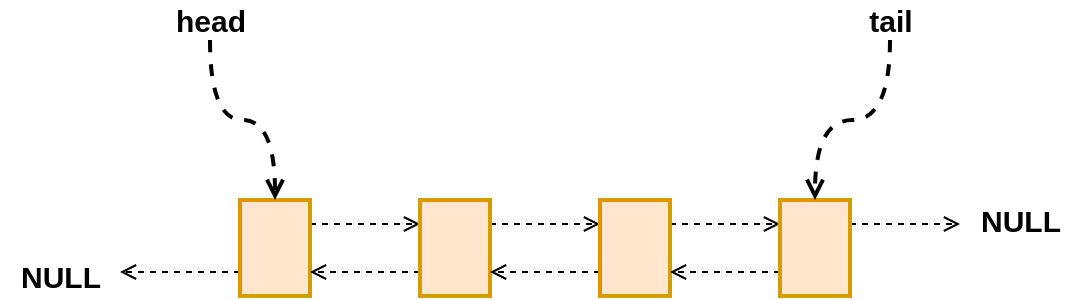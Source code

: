 <mxfile version="15.4.0" type="device" pages="2"><diagram id="C5RBs43oDa-KdzZeNtuy" name="overview"><mxGraphModel dx="1086" dy="966" grid="1" gridSize="10" guides="1" tooltips="1" connect="1" arrows="1" fold="1" page="1" pageScale="1" pageWidth="827" pageHeight="1169" math="0" shadow="0"><root><mxCell id="WIyWlLk6GJQsqaUBKTNV-0"/><mxCell id="WIyWlLk6GJQsqaUBKTNV-1" parent="WIyWlLk6GJQsqaUBKTNV-0"/><mxCell id="glj4OyiQvQRu-Ln0NtDo-6" style="edgeStyle=orthogonalEdgeStyle;rounded=0;orthogonalLoop=1;jettySize=auto;html=1;exitX=1;exitY=0.25;exitDx=0;exitDy=0;entryX=0;entryY=0.25;entryDx=0;entryDy=0;endArrow=open;endFill=0;dashed=1;" edge="1" parent="WIyWlLk6GJQsqaUBKTNV-1" source="glj4OyiQvQRu-Ln0NtDo-0" target="glj4OyiQvQRu-Ln0NtDo-2"><mxGeometry relative="1" as="geometry"/></mxCell><mxCell id="glj4OyiQvQRu-Ln0NtDo-14" style="edgeStyle=orthogonalEdgeStyle;rounded=0;orthogonalLoop=1;jettySize=auto;html=1;exitX=0;exitY=0.75;exitDx=0;exitDy=0;dashed=1;endArrow=open;endFill=0;" edge="1" parent="WIyWlLk6GJQsqaUBKTNV-1" source="glj4OyiQvQRu-Ln0NtDo-0"><mxGeometry relative="1" as="geometry"><mxPoint x="150" y="386" as="targetPoint"/></mxGeometry></mxCell><mxCell id="glj4OyiQvQRu-Ln0NtDo-0" value="" style="rounded=0;whiteSpace=wrap;html=1;strokeWidth=2;fillColor=#ffe6cc;strokeColor=#d79b00;" vertex="1" parent="WIyWlLk6GJQsqaUBKTNV-1"><mxGeometry x="210" y="350" width="35" height="48" as="geometry"/></mxCell><mxCell id="glj4OyiQvQRu-Ln0NtDo-1" value="" style="rounded=0;whiteSpace=wrap;html=1;strokeWidth=2;" vertex="1" parent="WIyWlLk6GJQsqaUBKTNV-1"><mxGeometry x="300" y="350" width="35" height="48" as="geometry"/></mxCell><mxCell id="glj4OyiQvQRu-Ln0NtDo-7" style="edgeStyle=orthogonalEdgeStyle;rounded=0;orthogonalLoop=1;jettySize=auto;html=1;exitX=1;exitY=0.25;exitDx=0;exitDy=0;entryX=0;entryY=0.25;entryDx=0;entryDy=0;dashed=1;endArrow=open;endFill=0;" edge="1" parent="WIyWlLk6GJQsqaUBKTNV-1" source="glj4OyiQvQRu-Ln0NtDo-2" target="glj4OyiQvQRu-Ln0NtDo-3"><mxGeometry relative="1" as="geometry"/></mxCell><mxCell id="glj4OyiQvQRu-Ln0NtDo-12" style="edgeStyle=orthogonalEdgeStyle;rounded=0;orthogonalLoop=1;jettySize=auto;html=1;exitX=0;exitY=0.75;exitDx=0;exitDy=0;entryX=1;entryY=0.75;entryDx=0;entryDy=0;dashed=1;endArrow=open;endFill=0;" edge="1" parent="WIyWlLk6GJQsqaUBKTNV-1" source="glj4OyiQvQRu-Ln0NtDo-2" target="glj4OyiQvQRu-Ln0NtDo-0"><mxGeometry relative="1" as="geometry"/></mxCell><mxCell id="glj4OyiQvQRu-Ln0NtDo-2" value="" style="rounded=0;whiteSpace=wrap;html=1;strokeWidth=2;fillColor=#ffe6cc;strokeColor=#d79b00;" vertex="1" parent="WIyWlLk6GJQsqaUBKTNV-1"><mxGeometry x="300" y="350" width="35" height="48" as="geometry"/></mxCell><mxCell id="glj4OyiQvQRu-Ln0NtDo-8" style="edgeStyle=orthogonalEdgeStyle;rounded=0;orthogonalLoop=1;jettySize=auto;html=1;exitX=1;exitY=0.25;exitDx=0;exitDy=0;entryX=0;entryY=0.25;entryDx=0;entryDy=0;dashed=1;endArrow=open;endFill=0;" edge="1" parent="WIyWlLk6GJQsqaUBKTNV-1" source="glj4OyiQvQRu-Ln0NtDo-3" target="glj4OyiQvQRu-Ln0NtDo-5"><mxGeometry relative="1" as="geometry"/></mxCell><mxCell id="glj4OyiQvQRu-Ln0NtDo-11" style="edgeStyle=orthogonalEdgeStyle;rounded=0;orthogonalLoop=1;jettySize=auto;html=1;exitX=0;exitY=0.75;exitDx=0;exitDy=0;entryX=1;entryY=0.75;entryDx=0;entryDy=0;dashed=1;endArrow=open;endFill=0;" edge="1" parent="WIyWlLk6GJQsqaUBKTNV-1" source="glj4OyiQvQRu-Ln0NtDo-3" target="glj4OyiQvQRu-Ln0NtDo-2"><mxGeometry relative="1" as="geometry"/></mxCell><mxCell id="glj4OyiQvQRu-Ln0NtDo-3" value="" style="rounded=0;whiteSpace=wrap;html=1;strokeWidth=2;fillColor=#ffe6cc;strokeColor=#d79b00;" vertex="1" parent="WIyWlLk6GJQsqaUBKTNV-1"><mxGeometry x="390" y="350" width="35" height="48" as="geometry"/></mxCell><mxCell id="glj4OyiQvQRu-Ln0NtDo-9" style="edgeStyle=orthogonalEdgeStyle;rounded=0;orthogonalLoop=1;jettySize=auto;html=1;exitX=1;exitY=0.25;exitDx=0;exitDy=0;dashed=1;endArrow=open;endFill=0;" edge="1" parent="WIyWlLk6GJQsqaUBKTNV-1" source="glj4OyiQvQRu-Ln0NtDo-5"><mxGeometry relative="1" as="geometry"><mxPoint x="570" y="362" as="targetPoint"/></mxGeometry></mxCell><mxCell id="glj4OyiQvQRu-Ln0NtDo-10" style="edgeStyle=orthogonalEdgeStyle;rounded=0;orthogonalLoop=1;jettySize=auto;html=1;exitX=0;exitY=0.75;exitDx=0;exitDy=0;entryX=1;entryY=0.75;entryDx=0;entryDy=0;dashed=1;endArrow=open;endFill=0;" edge="1" parent="WIyWlLk6GJQsqaUBKTNV-1" source="glj4OyiQvQRu-Ln0NtDo-5" target="glj4OyiQvQRu-Ln0NtDo-3"><mxGeometry relative="1" as="geometry"/></mxCell><mxCell id="glj4OyiQvQRu-Ln0NtDo-5" value="" style="rounded=0;whiteSpace=wrap;html=1;strokeWidth=2;fillColor=#ffe6cc;strokeColor=#d79b00;" vertex="1" parent="WIyWlLk6GJQsqaUBKTNV-1"><mxGeometry x="480" y="350" width="35" height="48" as="geometry"/></mxCell><mxCell id="glj4OyiQvQRu-Ln0NtDo-16" value="" style="edgeStyle=orthogonalEdgeStyle;rounded=0;orthogonalLoop=1;jettySize=auto;html=1;dashed=1;fontSize=15;endArrow=open;endFill=0;curved=1;strokeWidth=2;" edge="1" parent="WIyWlLk6GJQsqaUBKTNV-1" source="glj4OyiQvQRu-Ln0NtDo-15" target="glj4OyiQvQRu-Ln0NtDo-0"><mxGeometry relative="1" as="geometry"/></mxCell><mxCell id="glj4OyiQvQRu-Ln0NtDo-15" value="head" style="text;html=1;align=center;verticalAlign=middle;resizable=0;points=[];autosize=1;strokeColor=none;fillColor=none;fontStyle=1;fontSize=15;" vertex="1" parent="WIyWlLk6GJQsqaUBKTNV-1"><mxGeometry x="170" y="250" width="50" height="20" as="geometry"/></mxCell><mxCell id="glj4OyiQvQRu-Ln0NtDo-18" value="" style="edgeStyle=orthogonalEdgeStyle;curved=1;rounded=0;orthogonalLoop=1;jettySize=auto;html=1;dashed=1;fontSize=15;endArrow=open;endFill=0;strokeWidth=2;" edge="1" parent="WIyWlLk6GJQsqaUBKTNV-1" source="glj4OyiQvQRu-Ln0NtDo-17" target="glj4OyiQvQRu-Ln0NtDo-5"><mxGeometry relative="1" as="geometry"/></mxCell><mxCell id="glj4OyiQvQRu-Ln0NtDo-17" value="tail" style="text;html=1;align=center;verticalAlign=middle;resizable=0;points=[];autosize=1;strokeColor=none;fillColor=none;fontSize=15;fontStyle=1" vertex="1" parent="WIyWlLk6GJQsqaUBKTNV-1"><mxGeometry x="515" y="250" width="40" height="20" as="geometry"/></mxCell><mxCell id="glj4OyiQvQRu-Ln0NtDo-19" value="NULL" style="text;html=1;align=center;verticalAlign=middle;resizable=0;points=[];autosize=1;strokeColor=none;fillColor=none;fontSize=15;fontStyle=1" vertex="1" parent="WIyWlLk6GJQsqaUBKTNV-1"><mxGeometry x="90" y="378" width="60" height="20" as="geometry"/></mxCell><mxCell id="glj4OyiQvQRu-Ln0NtDo-20" value="NULL" style="text;html=1;align=center;verticalAlign=middle;resizable=0;points=[];autosize=1;strokeColor=none;fillColor=none;fontSize=15;fontStyle=1" vertex="1" parent="WIyWlLk6GJQsqaUBKTNV-1"><mxGeometry x="570" y="350" width="60" height="20" as="geometry"/></mxCell></root></mxGraphModel></diagram><diagram id="oXQ2PVSYPn-IzBHwrWJd" name="iter"><mxGraphModel dx="1086" dy="966" grid="1" gridSize="10" guides="1" tooltips="1" connect="1" arrows="1" fold="1" page="1" pageScale="1" pageWidth="827" pageHeight="1169" math="0" shadow="0"><root><mxCell id="T2RTCrSq5alPr8ei0nzT-0"/><mxCell id="T2RTCrSq5alPr8ei0nzT-1" parent="T2RTCrSq5alPr8ei0nzT-0"/><mxCell id="fh2u45l6T_eZ4iK5Y9G9-0" style="edgeStyle=orthogonalEdgeStyle;rounded=0;orthogonalLoop=1;jettySize=auto;html=1;exitX=1;exitY=0.25;exitDx=0;exitDy=0;entryX=0;entryY=0.25;entryDx=0;entryDy=0;endArrow=open;endFill=0;dashed=1;" edge="1" parent="T2RTCrSq5alPr8ei0nzT-1" source="fh2u45l6T_eZ4iK5Y9G9-2" target="fh2u45l6T_eZ4iK5Y9G9-6"><mxGeometry relative="1" as="geometry"/></mxCell><mxCell id="fh2u45l6T_eZ4iK5Y9G9-1" style="edgeStyle=orthogonalEdgeStyle;rounded=0;orthogonalLoop=1;jettySize=auto;html=1;exitX=0;exitY=0.75;exitDx=0;exitDy=0;dashed=1;endArrow=open;endFill=0;" edge="1" parent="T2RTCrSq5alPr8ei0nzT-1" source="fh2u45l6T_eZ4iK5Y9G9-2"><mxGeometry relative="1" as="geometry"><mxPoint x="180" y="326" as="targetPoint"/></mxGeometry></mxCell><mxCell id="fh2u45l6T_eZ4iK5Y9G9-2" value="" style="rounded=0;whiteSpace=wrap;html=1;strokeWidth=2;fillColor=#ffe6cc;strokeColor=#d79b00;" vertex="1" parent="T2RTCrSq5alPr8ei0nzT-1"><mxGeometry x="240" y="290" width="35" height="48" as="geometry"/></mxCell><mxCell id="fh2u45l6T_eZ4iK5Y9G9-3" value="" style="rounded=0;whiteSpace=wrap;html=1;strokeWidth=2;" vertex="1" parent="T2RTCrSq5alPr8ei0nzT-1"><mxGeometry x="330" y="290" width="35" height="48" as="geometry"/></mxCell><mxCell id="fh2u45l6T_eZ4iK5Y9G9-4" style="edgeStyle=orthogonalEdgeStyle;rounded=0;orthogonalLoop=1;jettySize=auto;html=1;exitX=1;exitY=0.25;exitDx=0;exitDy=0;entryX=0;entryY=0.25;entryDx=0;entryDy=0;dashed=1;endArrow=open;endFill=0;" edge="1" parent="T2RTCrSq5alPr8ei0nzT-1" source="fh2u45l6T_eZ4iK5Y9G9-6" target="fh2u45l6T_eZ4iK5Y9G9-9"><mxGeometry relative="1" as="geometry"/></mxCell><mxCell id="fh2u45l6T_eZ4iK5Y9G9-5" style="edgeStyle=orthogonalEdgeStyle;rounded=0;orthogonalLoop=1;jettySize=auto;html=1;exitX=0;exitY=0.75;exitDx=0;exitDy=0;entryX=1;entryY=0.75;entryDx=0;entryDy=0;dashed=1;endArrow=open;endFill=0;" edge="1" parent="T2RTCrSq5alPr8ei0nzT-1" source="fh2u45l6T_eZ4iK5Y9G9-6" target="fh2u45l6T_eZ4iK5Y9G9-2"><mxGeometry relative="1" as="geometry"/></mxCell><mxCell id="fh2u45l6T_eZ4iK5Y9G9-6" value="" style="rounded=0;whiteSpace=wrap;html=1;strokeWidth=2;fillColor=#ffe6cc;strokeColor=#d79b00;" vertex="1" parent="T2RTCrSq5alPr8ei0nzT-1"><mxGeometry x="330" y="290" width="35" height="48" as="geometry"/></mxCell><mxCell id="fh2u45l6T_eZ4iK5Y9G9-7" style="edgeStyle=orthogonalEdgeStyle;rounded=0;orthogonalLoop=1;jettySize=auto;html=1;exitX=1;exitY=0.25;exitDx=0;exitDy=0;entryX=0;entryY=0.25;entryDx=0;entryDy=0;dashed=1;endArrow=open;endFill=0;" edge="1" parent="T2RTCrSq5alPr8ei0nzT-1" source="fh2u45l6T_eZ4iK5Y9G9-9" target="fh2u45l6T_eZ4iK5Y9G9-12"><mxGeometry relative="1" as="geometry"/></mxCell><mxCell id="fh2u45l6T_eZ4iK5Y9G9-8" style="edgeStyle=orthogonalEdgeStyle;rounded=0;orthogonalLoop=1;jettySize=auto;html=1;exitX=0;exitY=0.75;exitDx=0;exitDy=0;entryX=1;entryY=0.75;entryDx=0;entryDy=0;dashed=1;endArrow=open;endFill=0;" edge="1" parent="T2RTCrSq5alPr8ei0nzT-1" source="fh2u45l6T_eZ4iK5Y9G9-9" target="fh2u45l6T_eZ4iK5Y9G9-6"><mxGeometry relative="1" as="geometry"/></mxCell><mxCell id="fh2u45l6T_eZ4iK5Y9G9-9" value="" style="rounded=0;whiteSpace=wrap;html=1;strokeWidth=2;fillColor=#ffe6cc;strokeColor=#d79b00;" vertex="1" parent="T2RTCrSq5alPr8ei0nzT-1"><mxGeometry x="420" y="290" width="35" height="48" as="geometry"/></mxCell><mxCell id="fh2u45l6T_eZ4iK5Y9G9-10" style="edgeStyle=orthogonalEdgeStyle;rounded=0;orthogonalLoop=1;jettySize=auto;html=1;exitX=1;exitY=0.25;exitDx=0;exitDy=0;dashed=1;endArrow=open;endFill=0;" edge="1" parent="T2RTCrSq5alPr8ei0nzT-1" source="fh2u45l6T_eZ4iK5Y9G9-12"><mxGeometry relative="1" as="geometry"><mxPoint x="600" y="302" as="targetPoint"/></mxGeometry></mxCell><mxCell id="fh2u45l6T_eZ4iK5Y9G9-11" style="edgeStyle=orthogonalEdgeStyle;rounded=0;orthogonalLoop=1;jettySize=auto;html=1;exitX=0;exitY=0.75;exitDx=0;exitDy=0;entryX=1;entryY=0.75;entryDx=0;entryDy=0;dashed=1;endArrow=open;endFill=0;" edge="1" parent="T2RTCrSq5alPr8ei0nzT-1" source="fh2u45l6T_eZ4iK5Y9G9-12" target="fh2u45l6T_eZ4iK5Y9G9-9"><mxGeometry relative="1" as="geometry"/></mxCell><mxCell id="fh2u45l6T_eZ4iK5Y9G9-12" value="" style="rounded=0;whiteSpace=wrap;html=1;strokeWidth=2;fillColor=#ffe6cc;strokeColor=#d79b00;" vertex="1" parent="T2RTCrSq5alPr8ei0nzT-1"><mxGeometry x="510" y="290" width="35" height="48" as="geometry"/></mxCell><mxCell id="fh2u45l6T_eZ4iK5Y9G9-13" value="NULL" style="text;html=1;align=center;verticalAlign=middle;resizable=0;points=[];autosize=1;strokeColor=none;fillColor=none;fontSize=15;fontStyle=1" vertex="1" parent="T2RTCrSq5alPr8ei0nzT-1"><mxGeometry x="120" y="318" width="60" height="20" as="geometry"/></mxCell><mxCell id="fh2u45l6T_eZ4iK5Y9G9-14" value="NULL" style="text;html=1;align=center;verticalAlign=middle;resizable=0;points=[];autosize=1;strokeColor=none;fillColor=none;fontSize=15;fontStyle=1" vertex="1" parent="T2RTCrSq5alPr8ei0nzT-1"><mxGeometry x="600" y="290" width="60" height="20" as="geometry"/></mxCell><mxCell id="fh2u45l6T_eZ4iK5Y9G9-17" value="" style="edgeStyle=orthogonalEdgeStyle;curved=1;rounded=0;orthogonalLoop=1;jettySize=auto;html=1;dashed=1;fontSize=15;endArrow=open;endFill=0;strokeWidth=2;strokeColor=#7EA6E0;" edge="1" parent="T2RTCrSq5alPr8ei0nzT-1" source="fh2u45l6T_eZ4iK5Y9G9-16" target="fh2u45l6T_eZ4iK5Y9G9-2"><mxGeometry relative="1" as="geometry"/></mxCell><mxCell id="fh2u45l6T_eZ4iK5Y9G9-19" value="" style="edgeStyle=orthogonalEdgeStyle;curved=1;rounded=0;orthogonalLoop=1;jettySize=auto;html=1;dashed=1;fontSize=15;endArrow=open;endFill=0;strokeWidth=2;entryX=0.5;entryY=1;entryDx=0;entryDy=0;strokeColor=#EA6B66;" edge="1" parent="T2RTCrSq5alPr8ei0nzT-1" source="fh2u45l6T_eZ4iK5Y9G9-16" target="fh2u45l6T_eZ4iK5Y9G9-6"><mxGeometry relative="1" as="geometry"><mxPoint x="365" y="440" as="targetPoint"/></mxGeometry></mxCell><mxCell id="fh2u45l6T_eZ4iK5Y9G9-16" value="next" style="text;html=1;align=center;verticalAlign=middle;resizable=0;points=[];autosize=1;strokeColor=none;fillColor=none;fontSize=15;fontStyle=1" vertex="1" parent="T2RTCrSq5alPr8ei0nzT-1"><mxGeometry x="232.5" y="430" width="50" height="20" as="geometry"/></mxCell><mxCell id="fh2u45l6T_eZ4iK5Y9G9-22" value="" style="edgeStyle=orthogonalEdgeStyle;curved=1;rounded=0;orthogonalLoop=1;jettySize=auto;html=1;dashed=1;fontSize=15;endArrow=open;endFill=0;strokeWidth=2;" edge="1" parent="T2RTCrSq5alPr8ei0nzT-1"><mxGeometry relative="1" as="geometry"><mxPoint x="220" y="460" as="sourcePoint"/><mxPoint x="310" y="460" as="targetPoint"/></mxGeometry></mxCell><mxCell id="fh2u45l6T_eZ4iK5Y9G9-20" value="AL_START_HEAD" style="text;html=1;align=center;verticalAlign=middle;resizable=0;points=[];autosize=1;strokeColor=none;fillColor=none;fontSize=15;fontStyle=1" vertex="1" parent="T2RTCrSq5alPr8ei0nzT-1"><mxGeometry x="190" y="470" width="140" height="20" as="geometry"/></mxCell><mxCell id="fh2u45l6T_eZ4iK5Y9G9-23" value="" style="edgeStyle=orthogonalEdgeStyle;curved=1;rounded=0;orthogonalLoop=1;jettySize=auto;html=1;dashed=1;fontSize=15;endArrow=none;endFill=0;strokeWidth=2;startArrow=open;startFill=0;" edge="1" parent="T2RTCrSq5alPr8ei0nzT-1"><mxGeometry relative="1" as="geometry"><mxPoint x="487.5" y="460" as="sourcePoint"/><mxPoint x="577.5" y="460" as="targetPoint"/></mxGeometry></mxCell><mxCell id="fh2u45l6T_eZ4iK5Y9G9-24" value="AL_START_TAIL" style="text;html=1;align=center;verticalAlign=middle;resizable=0;points=[];autosize=1;strokeColor=none;fillColor=none;fontSize=15;fontStyle=1" vertex="1" parent="T2RTCrSq5alPr8ei0nzT-1"><mxGeometry x="462.5" y="470" width="130" height="20" as="geometry"/></mxCell><mxCell id="fh2u45l6T_eZ4iK5Y9G9-25" value="" style="rounded=0;whiteSpace=wrap;html=1;strokeWidth=2;fontSize=15;fillColor=none;dashed=1;" vertex="1" parent="T2RTCrSq5alPr8ei0nzT-1"><mxGeometry x="165" y="416" width="200" height="94" as="geometry"/></mxCell><mxCell id="fh2u45l6T_eZ4iK5Y9G9-27" value="" style="edgeStyle=orthogonalEdgeStyle;curved=1;rounded=0;orthogonalLoop=1;jettySize=auto;html=1;dashed=1;fontSize=15;startArrow=none;startFill=0;endArrow=open;endFill=0;strokeColor=#7EA6E0;strokeWidth=2;" edge="1" parent="T2RTCrSq5alPr8ei0nzT-1" source="fh2u45l6T_eZ4iK5Y9G9-26" target="fh2u45l6T_eZ4iK5Y9G9-12"><mxGeometry relative="1" as="geometry"/></mxCell><mxCell id="fh2u45l6T_eZ4iK5Y9G9-29" value="" style="edgeStyle=orthogonalEdgeStyle;curved=1;rounded=0;orthogonalLoop=1;jettySize=auto;html=1;dashed=1;fontSize=15;startArrow=none;startFill=0;endArrow=open;endFill=0;strokeColor=#EA6B66;strokeWidth=2;entryX=0.5;entryY=1;entryDx=0;entryDy=0;" edge="1" parent="T2RTCrSq5alPr8ei0nzT-1" source="fh2u45l6T_eZ4iK5Y9G9-26" target="fh2u45l6T_eZ4iK5Y9G9-9"><mxGeometry relative="1" as="geometry"><mxPoint x="415" y="440" as="targetPoint"/></mxGeometry></mxCell><mxCell id="fh2u45l6T_eZ4iK5Y9G9-26" value="next" style="text;html=1;align=center;verticalAlign=middle;resizable=0;points=[];autosize=1;strokeColor=none;fillColor=none;fontSize=15;fontStyle=1" vertex="1" parent="T2RTCrSq5alPr8ei0nzT-1"><mxGeometry x="502.5" y="430" width="50" height="20" as="geometry"/></mxCell><mxCell id="fh2u45l6T_eZ4iK5Y9G9-30" value="" style="rounded=0;whiteSpace=wrap;html=1;strokeWidth=2;fontSize=15;fillColor=none;dashed=1;" vertex="1" parent="T2RTCrSq5alPr8ei0nzT-1"><mxGeometry x="420" y="416" width="200" height="94" as="geometry"/></mxCell></root></mxGraphModel></diagram></mxfile>